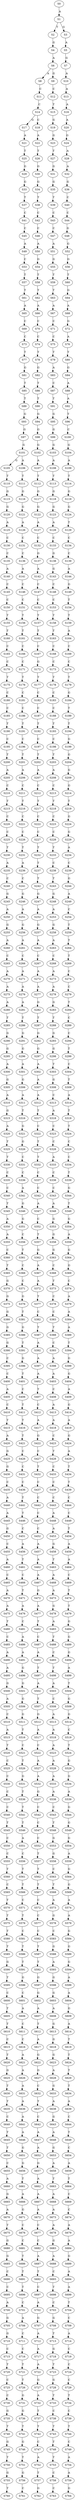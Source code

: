 strict digraph  {
	S0 -> S1 [ label = A ];
	S1 -> S2 [ label = T ];
	S1 -> S3 [ label = G ];
	S2 -> S4 [ label = G ];
	S3 -> S5 [ label = A ];
	S4 -> S6 [ label = A ];
	S5 -> S7 [ label = G ];
	S6 -> S8 [ label = A ];
	S6 -> S9 [ label = G ];
	S7 -> S10 [ label = A ];
	S8 -> S11 [ label = C ];
	S9 -> S12 [ label = C ];
	S10 -> S13 [ label = A ];
	S11 -> S14 [ label = C ];
	S12 -> S15 [ label = T ];
	S13 -> S16 [ label = A ];
	S14 -> S17 [ label = G ];
	S14 -> S18 [ label = C ];
	S15 -> S19 [ label = G ];
	S16 -> S20 [ label = A ];
	S17 -> S21 [ label = A ];
	S18 -> S22 [ label = A ];
	S19 -> S23 [ label = G ];
	S20 -> S24 [ label = G ];
	S21 -> S25 [ label = T ];
	S22 -> S26 [ label = T ];
	S23 -> S27 [ label = T ];
	S24 -> S28 [ label = A ];
	S25 -> S29 [ label = G ];
	S26 -> S30 [ label = G ];
	S27 -> S31 [ label = G ];
	S28 -> S32 [ label = A ];
	S29 -> S33 [ label = G ];
	S30 -> S34 [ label = G ];
	S31 -> S35 [ label = G ];
	S32 -> S36 [ label = G ];
	S33 -> S37 [ label = T ];
	S34 -> S38 [ label = T ];
	S35 -> S39 [ label = T ];
	S36 -> S40 [ label = C ];
	S37 -> S41 [ label = C ];
	S38 -> S42 [ label = C ];
	S39 -> S43 [ label = C ];
	S40 -> S44 [ label = C ];
	S41 -> S45 [ label = C ];
	S42 -> S46 [ label = C ];
	S43 -> S47 [ label = C ];
	S44 -> S48 [ label = G ];
	S45 -> S49 [ label = A ];
	S46 -> S50 [ label = A ];
	S47 -> S51 [ label = A ];
	S48 -> S52 [ label = G ];
	S49 -> S53 [ label = C ];
	S50 -> S54 [ label = G ];
	S51 -> S55 [ label = G ];
	S52 -> S56 [ label = G ];
	S53 -> S57 [ label = T ];
	S54 -> S58 [ label = T ];
	S55 -> S59 [ label = T ];
	S56 -> S60 [ label = T ];
	S57 -> S61 [ label = T ];
	S58 -> S62 [ label = T ];
	S59 -> S63 [ label = T ];
	S60 -> S64 [ label = G ];
	S61 -> S65 [ label = A ];
	S62 -> S66 [ label = A ];
	S63 -> S67 [ label = A ];
	S64 -> S68 [ label = A ];
	S65 -> S69 [ label = C ];
	S66 -> S70 [ label = C ];
	S67 -> S71 [ label = C ];
	S68 -> S72 [ label = G ];
	S69 -> S73 [ label = C ];
	S70 -> S74 [ label = C ];
	S71 -> S75 [ label = C ];
	S72 -> S76 [ label = A ];
	S73 -> S77 [ label = T ];
	S74 -> S78 [ label = T ];
	S75 -> S79 [ label = T ];
	S76 -> S80 [ label = T ];
	S77 -> S81 [ label = G ];
	S78 -> S82 [ label = G ];
	S79 -> S83 [ label = A ];
	S80 -> S84 [ label = G ];
	S81 -> S85 [ label = T ];
	S82 -> S86 [ label = T ];
	S83 -> S87 [ label = C ];
	S84 -> S88 [ label = A ];
	S85 -> S89 [ label = T ];
	S86 -> S90 [ label = T ];
	S87 -> S91 [ label = T ];
	S88 -> S92 [ label = A ];
	S89 -> S93 [ label = G ];
	S90 -> S94 [ label = G ];
	S91 -> S95 [ label = G ];
	S92 -> S96 [ label = T ];
	S93 -> S97 [ label = G ];
	S94 -> S98 [ label = G ];
	S95 -> S99 [ label = G ];
	S96 -> S100 [ label = C ];
	S97 -> S101 [ label = G ];
	S98 -> S102 [ label = G ];
	S99 -> S103 [ label = G ];
	S100 -> S104 [ label = G ];
	S101 -> S105 [ label = G ];
	S101 -> S106 [ label = A ];
	S102 -> S107 [ label = A ];
	S103 -> S108 [ label = A ];
	S104 -> S109 [ label = A ];
	S105 -> S110 [ label = T ];
	S106 -> S111 [ label = T ];
	S107 -> S112 [ label = T ];
	S108 -> S113 [ label = T ];
	S109 -> S114 [ label = T ];
	S110 -> S115 [ label = G ];
	S111 -> S116 [ label = G ];
	S112 -> S117 [ label = G ];
	S113 -> S118 [ label = G ];
	S114 -> S119 [ label = G ];
	S115 -> S120 [ label = G ];
	S116 -> S121 [ label = G ];
	S117 -> S122 [ label = G ];
	S118 -> S123 [ label = G ];
	S119 -> S124 [ label = G ];
	S120 -> S125 [ label = A ];
	S121 -> S126 [ label = A ];
	S122 -> S127 [ label = A ];
	S123 -> S128 [ label = A ];
	S124 -> S129 [ label = T ];
	S125 -> S130 [ label = C ];
	S126 -> S131 [ label = C ];
	S127 -> S132 [ label = C ];
	S128 -> S133 [ label = C ];
	S129 -> S134 [ label = C ];
	S130 -> S135 [ label = C ];
	S131 -> S136 [ label = C ];
	S132 -> S137 [ label = G ];
	S133 -> S138 [ label = G ];
	S134 -> S139 [ label = C ];
	S135 -> S140 [ label = A ];
	S136 -> S141 [ label = A ];
	S137 -> S142 [ label = A ];
	S138 -> S143 [ label = G ];
	S139 -> S144 [ label = A ];
	S140 -> S145 [ label = C ];
	S141 -> S146 [ label = C ];
	S142 -> S147 [ label = C ];
	S143 -> S148 [ label = C ];
	S144 -> S149 [ label = G ];
	S145 -> S150 [ label = C ];
	S146 -> S151 [ label = C ];
	S147 -> S152 [ label = C ];
	S148 -> S153 [ label = C ];
	S149 -> S154 [ label = T ];
	S150 -> S155 [ label = T ];
	S151 -> S156 [ label = T ];
	S152 -> S157 [ label = T ];
	S153 -> S158 [ label = T ];
	S154 -> S159 [ label = T ];
	S155 -> S160 [ label = T ];
	S156 -> S161 [ label = T ];
	S157 -> S162 [ label = T ];
	S158 -> S163 [ label = T ];
	S159 -> S164 [ label = A ];
	S160 -> S165 [ label = C ];
	S161 -> S166 [ label = C ];
	S162 -> S167 [ label = C ];
	S163 -> S168 [ label = C ];
	S164 -> S169 [ label = C ];
	S165 -> S170 [ label = C ];
	S166 -> S171 [ label = C ];
	S167 -> S172 [ label = G ];
	S168 -> S173 [ label = C ];
	S169 -> S174 [ label = C ];
	S170 -> S175 [ label = T ];
	S171 -> S176 [ label = T ];
	S172 -> S177 [ label = T ];
	S173 -> S178 [ label = T ];
	S174 -> S179 [ label = T ];
	S175 -> S180 [ label = C ];
	S176 -> S181 [ label = C ];
	S177 -> S182 [ label = C ];
	S178 -> S183 [ label = C ];
	S179 -> S184 [ label = G ];
	S180 -> S185 [ label = C ];
	S181 -> S186 [ label = C ];
	S182 -> S187 [ label = C ];
	S183 -> S188 [ label = C ];
	S184 -> S189 [ label = T ];
	S185 -> S190 [ label = T ];
	S186 -> S191 [ label = T ];
	S187 -> S192 [ label = T ];
	S188 -> S193 [ label = T ];
	S189 -> S194 [ label = T ];
	S190 -> S195 [ label = C ];
	S191 -> S196 [ label = C ];
	S192 -> S197 [ label = C ];
	S193 -> S198 [ label = C ];
	S194 -> S199 [ label = G ];
	S195 -> S200 [ label = T ];
	S196 -> S201 [ label = T ];
	S197 -> S202 [ label = T ];
	S198 -> S203 [ label = T ];
	S199 -> S204 [ label = G ];
	S200 -> S205 [ label = A ];
	S201 -> S206 [ label = A ];
	S202 -> S207 [ label = A ];
	S203 -> S208 [ label = A ];
	S204 -> S209 [ label = G ];
	S205 -> S210 [ label = C ];
	S206 -> S211 [ label = C ];
	S207 -> S212 [ label = C ];
	S208 -> S213 [ label = C ];
	S209 -> S214 [ label = G ];
	S210 -> S215 [ label = T ];
	S211 -> S216 [ label = T ];
	S212 -> S217 [ label = T ];
	S213 -> S218 [ label = T ];
	S214 -> S219 [ label = T ];
	S215 -> S220 [ label = C ];
	S216 -> S221 [ label = C ];
	S217 -> S222 [ label = C ];
	S218 -> S223 [ label = C ];
	S219 -> S224 [ label = G ];
	S220 -> S225 [ label = C ];
	S221 -> S226 [ label = C ];
	S222 -> S227 [ label = C ];
	S223 -> S228 [ label = C ];
	S224 -> S229 [ label = G ];
	S225 -> S230 [ label = T ];
	S226 -> S231 [ label = T ];
	S227 -> S232 [ label = T ];
	S228 -> S233 [ label = T ];
	S229 -> S234 [ label = A ];
	S230 -> S235 [ label = A ];
	S231 -> S236 [ label = A ];
	S232 -> S237 [ label = T ];
	S233 -> S238 [ label = C ];
	S234 -> S239 [ label = C ];
	S235 -> S240 [ label = C ];
	S236 -> S241 [ label = C ];
	S237 -> S242 [ label = T ];
	S238 -> S243 [ label = T ];
	S239 -> S244 [ label = G ];
	S240 -> S245 [ label = G ];
	S241 -> S246 [ label = G ];
	S242 -> S247 [ label = G ];
	S243 -> S248 [ label = G ];
	S244 -> S249 [ label = A ];
	S245 -> S250 [ label = A ];
	S246 -> S251 [ label = A ];
	S247 -> S252 [ label = A ];
	S248 -> S253 [ label = A ];
	S249 -> S254 [ label = C ];
	S250 -> S255 [ label = G ];
	S251 -> S256 [ label = G ];
	S252 -> S257 [ label = G ];
	S253 -> S258 [ label = G ];
	S254 -> S259 [ label = T ];
	S255 -> S260 [ label = A ];
	S256 -> S261 [ label = A ];
	S257 -> S262 [ label = A ];
	S258 -> S263 [ label = A ];
	S259 -> S264 [ label = T ];
	S260 -> S265 [ label = C ];
	S261 -> S266 [ label = C ];
	S262 -> S267 [ label = C ];
	S263 -> S268 [ label = C ];
	S264 -> S269 [ label = T ];
	S265 -> S270 [ label = A ];
	S266 -> S271 [ label = A ];
	S267 -> S272 [ label = A ];
	S268 -> S273 [ label = A ];
	S269 -> S274 [ label = C ];
	S270 -> S275 [ label = A ];
	S271 -> S276 [ label = A ];
	S272 -> S277 [ label = A ];
	S273 -> S278 [ label = A ];
	S274 -> S279 [ label = C ];
	S275 -> S280 [ label = A ];
	S276 -> S281 [ label = A ];
	S277 -> S282 [ label = G ];
	S278 -> S283 [ label = G ];
	S279 -> S284 [ label = T ];
	S280 -> S285 [ label = T ];
	S281 -> S286 [ label = T ];
	S282 -> S287 [ label = T ];
	S283 -> S288 [ label = T ];
	S284 -> S289 [ label = C ];
	S285 -> S290 [ label = G ];
	S286 -> S291 [ label = G ];
	S287 -> S292 [ label = G ];
	S288 -> S293 [ label = G ];
	S289 -> S294 [ label = C ];
	S290 -> S295 [ label = G ];
	S291 -> S296 [ label = G ];
	S292 -> S297 [ label = G ];
	S293 -> S298 [ label = G ];
	S294 -> S299 [ label = T ];
	S295 -> S300 [ label = A ];
	S296 -> S301 [ label = A ];
	S297 -> S302 [ label = A ];
	S298 -> S303 [ label = T ];
	S299 -> S304 [ label = C ];
	S300 -> S305 [ label = G ];
	S301 -> S306 [ label = G ];
	S302 -> S307 [ label = A ];
	S303 -> S308 [ label = G ];
	S304 -> S309 [ label = T ];
	S305 -> S310 [ label = A ];
	S306 -> S311 [ label = A ];
	S307 -> S312 [ label = A ];
	S308 -> S313 [ label = C ];
	S309 -> S314 [ label = A ];
	S310 -> S315 [ label = G ];
	S311 -> S316 [ label = T ];
	S312 -> S317 [ label = T ];
	S313 -> S318 [ label = A ];
	S314 -> S319 [ label = T ];
	S315 -> S320 [ label = A ];
	S316 -> S321 [ label = G ];
	S317 -> S322 [ label = C ];
	S318 -> S323 [ label = C ];
	S319 -> S324 [ label = T ];
	S320 -> S325 [ label = T ];
	S321 -> S326 [ label = G ];
	S322 -> S327 [ label = T ];
	S323 -> S328 [ label = C ];
	S324 -> S329 [ label = C ];
	S325 -> S330 [ label = T ];
	S326 -> S331 [ label = C ];
	S327 -> S332 [ label = T ];
	S328 -> S333 [ label = A ];
	S329 -> S334 [ label = C ];
	S330 -> S335 [ label = C ];
	S331 -> S336 [ label = C ];
	S332 -> S337 [ label = C ];
	S333 -> S338 [ label = C ];
	S334 -> S339 [ label = T ];
	S335 -> S340 [ label = C ];
	S336 -> S341 [ label = A ];
	S337 -> S342 [ label = C ];
	S338 -> S343 [ label = C ];
	S339 -> S344 [ label = G ];
	S340 -> S345 [ label = T ];
	S341 -> S346 [ label = G ];
	S342 -> S347 [ label = A ];
	S343 -> S348 [ label = A ];
	S344 -> S349 [ label = T ];
	S345 -> S350 [ label = A ];
	S346 -> S351 [ label = G ];
	S347 -> S352 [ label = C ];
	S348 -> S353 [ label = G ];
	S349 -> S354 [ label = G ];
	S350 -> S355 [ label = A ];
	S351 -> S356 [ label = C ];
	S352 -> S357 [ label = T ];
	S353 -> S358 [ label = G ];
	S354 -> S359 [ label = A ];
	S355 -> S360 [ label = C ];
	S356 -> S361 [ label = T ];
	S357 -> S362 [ label = G ];
	S358 -> S363 [ label = G ];
	S359 -> S364 [ label = G ];
	S360 -> S365 [ label = T ];
	S361 -> S366 [ label = C ];
	S362 -> S367 [ label = A ];
	S363 -> S368 [ label = C ];
	S364 -> S369 [ label = G ];
	S365 -> S370 [ label = G ];
	S366 -> S371 [ label = C ];
	S367 -> S372 [ label = A ];
	S368 -> S373 [ label = T ];
	S369 -> S374 [ label = C ];
	S370 -> S375 [ label = G ];
	S371 -> S376 [ label = G ];
	S372 -> S377 [ label = T ];
	S373 -> S378 [ label = C ];
	S374 -> S379 [ label = A ];
	S375 -> S380 [ label = G ];
	S376 -> S381 [ label = T ];
	S377 -> S382 [ label = C ];
	S378 -> S383 [ label = C ];
	S379 -> S384 [ label = A ];
	S380 -> S385 [ label = G ];
	S381 -> S386 [ label = G ];
	S382 -> S387 [ label = T ];
	S383 -> S388 [ label = T ];
	S384 -> S389 [ label = A ];
	S385 -> S390 [ label = G ];
	S386 -> S391 [ label = T ];
	S387 -> S392 [ label = A ];
	S388 -> S393 [ label = C ];
	S389 -> S394 [ label = T ];
	S390 -> S395 [ label = C ];
	S391 -> S396 [ label = G ];
	S392 -> S397 [ label = A ];
	S393 -> S398 [ label = A ];
	S394 -> S399 [ label = G ];
	S395 -> S400 [ label = C ];
	S396 -> S401 [ label = T ];
	S397 -> S402 [ label = A ];
	S398 -> S403 [ label = A ];
	S399 -> S404 [ label = G ];
	S400 -> S405 [ label = A ];
	S401 -> S406 [ label = C ];
	S402 -> S407 [ label = T ];
	S403 -> S408 [ label = C ];
	S404 -> S409 [ label = A ];
	S405 -> S410 [ label = C ];
	S406 -> S411 [ label = T ];
	S407 -> S412 [ label = C ];
	S408 -> S413 [ label = A ];
	S409 -> S414 [ label = G ];
	S410 -> S415 [ label = T ];
	S411 -> S416 [ label = T ];
	S412 -> S417 [ label = A ];
	S413 -> S418 [ label = A ];
	S414 -> S419 [ label = A ];
	S415 -> S420 [ label = A ];
	S416 -> S421 [ label = T ];
	S417 -> S422 [ label = G ];
	S418 -> S423 [ label = C ];
	S419 -> S424 [ label = G ];
	S420 -> S425 [ label = G ];
	S421 -> S426 [ label = C ];
	S422 -> S427 [ label = C ];
	S423 -> S428 [ label = T ];
	S424 -> S429 [ label = A ];
	S425 -> S430 [ label = G ];
	S426 -> S431 [ label = C ];
	S427 -> S432 [ label = T ];
	S428 -> S433 [ label = C ];
	S429 -> S434 [ label = T ];
	S430 -> S435 [ label = C ];
	S431 -> S436 [ label = C ];
	S432 -> S437 [ label = C ];
	S433 -> S438 [ label = C ];
	S434 -> S439 [ label = T ];
	S435 -> S440 [ label = A ];
	S436 -> S441 [ label = T ];
	S437 -> S442 [ label = C ];
	S438 -> S443 [ label = C ];
	S439 -> S444 [ label = C ];
	S440 -> S445 [ label = A ];
	S441 -> S446 [ label = T ];
	S442 -> S447 [ label = C ];
	S443 -> S448 [ label = A ];
	S444 -> S449 [ label = C ];
	S445 -> S450 [ label = G ];
	S446 -> S451 [ label = C ];
	S447 -> S452 [ label = C ];
	S448 -> S453 [ label = A ];
	S449 -> S454 [ label = T ];
	S450 -> S455 [ label = C ];
	S451 -> S456 [ label = A ];
	S452 -> S457 [ label = A ];
	S453 -> S458 [ label = G ];
	S454 -> S459 [ label = A ];
	S455 -> S460 [ label = A ];
	S456 -> S461 [ label = T ];
	S457 -> S462 [ label = A ];
	S458 -> S463 [ label = T ];
	S459 -> S464 [ label = A ];
	S460 -> S465 [ label = C ];
	S461 -> S466 [ label = C ];
	S462 -> S467 [ label = A ];
	S463 -> S468 [ label = A ];
	S464 -> S469 [ label = C ];
	S465 -> S470 [ label = A ];
	S466 -> S471 [ label = T ];
	S467 -> S472 [ label = G ];
	S468 -> S473 [ label = A ];
	S469 -> S474 [ label = T ];
	S470 -> S475 [ label = A ];
	S471 -> S476 [ label = A ];
	S472 -> S477 [ label = A ];
	S473 -> S478 [ label = G ];
	S474 -> S479 [ label = T ];
	S475 -> S480 [ label = T ];
	S476 -> S481 [ label = C ];
	S477 -> S482 [ label = T ];
	S478 -> S483 [ label = A ];
	S479 -> S484 [ label = G ];
	S480 -> S485 [ label = C ];
	S481 -> S486 [ label = A ];
	S482 -> S487 [ label = C ];
	S483 -> S488 [ label = T ];
	S484 -> S489 [ label = G ];
	S485 -> S490 [ label = A ];
	S486 -> S491 [ label = A ];
	S487 -> S492 [ label = A ];
	S488 -> S493 [ label = C ];
	S489 -> S494 [ label = G ];
	S490 -> S495 [ label = A ];
	S491 -> S496 [ label = G ];
	S492 -> S497 [ label = T ];
	S493 -> S498 [ label = T ];
	S494 -> S499 [ label = A ];
	S495 -> S500 [ label = G ];
	S496 -> S501 [ label = G ];
	S497 -> S502 [ label = A ];
	S498 -> S503 [ label = A ];
	S499 -> S504 [ label = T ];
	S500 -> S505 [ label = A ];
	S501 -> S506 [ label = G ];
	S502 -> S507 [ label = T ];
	S503 -> S508 [ label = C ];
	S504 -> S509 [ label = G ];
	S505 -> S510 [ label = C ];
	S506 -> S511 [ label = G ];
	S507 -> S512 [ label = G ];
	S508 -> S513 [ label = A ];
	S509 -> S514 [ label = G ];
	S510 -> S515 [ label = A ];
	S511 -> S516 [ label = T ];
	S512 -> S517 [ label = A ];
	S513 -> S518 [ label = A ];
	S514 -> S519 [ label = C ];
	S515 -> S520 [ label = T ];
	S516 -> S521 [ label = C ];
	S517 -> S522 [ label = C ];
	S518 -> S523 [ label = A ];
	S519 -> S524 [ label = T ];
	S520 -> S525 [ label = C ];
	S521 -> S526 [ label = T ];
	S522 -> S527 [ label = A ];
	S523 -> S528 [ label = A ];
	S524 -> S529 [ label = G ];
	S525 -> S530 [ label = C ];
	S526 -> S531 [ label = G ];
	S527 -> S532 [ label = A ];
	S528 -> S533 [ label = A ];
	S529 -> S534 [ label = G ];
	S530 -> S535 [ label = C ];
	S531 -> S536 [ label = T ];
	S532 -> S537 [ label = G ];
	S533 -> S538 [ label = A ];
	S534 -> S539 [ label = A ];
	S535 -> S540 [ label = C ];
	S536 -> S541 [ label = T ];
	S537 -> S542 [ label = C ];
	S538 -> S543 [ label = C ];
	S539 -> S544 [ label = G ];
	S540 -> S545 [ label = T ];
	S541 -> S546 [ label = T ];
	S542 -> S547 [ label = C ];
	S543 -> S548 [ label = T ];
	S544 -> S549 [ label = G ];
	S545 -> S550 [ label = C ];
	S546 -> S551 [ label = A ];
	S547 -> S552 [ label = C ];
	S548 -> S553 [ label = G ];
	S549 -> S554 [ label = G ];
	S550 -> S555 [ label = C ];
	S551 -> S556 [ label = C ];
	S552 -> S557 [ label = T ];
	S553 -> S558 [ label = G ];
	S554 -> S559 [ label = A ];
	S555 -> S560 [ label = T ];
	S556 -> S561 [ label = T ];
	S557 -> S562 [ label = T ];
	S558 -> S563 [ label = C ];
	S559 -> S564 [ label = G ];
	S560 -> S565 [ label = C ];
	S561 -> S566 [ label = T ];
	S562 -> S567 [ label = T ];
	S563 -> S568 [ label = T ];
	S564 -> S569 [ label = G ];
	S565 -> S570 [ label = T ];
	S566 -> S571 [ label = C ];
	S567 -> S572 [ label = C ];
	S568 -> S573 [ label = A ];
	S569 -> S574 [ label = A ];
	S570 -> S575 [ label = T ];
	S571 -> S576 [ label = T ];
	S572 -> S577 [ label = C ];
	S573 -> S578 [ label = G ];
	S574 -> S579 [ label = A ];
	S575 -> S580 [ label = T ];
	S576 -> S581 [ label = C ];
	S577 -> S582 [ label = C ];
	S578 -> S583 [ label = C ];
	S579 -> S584 [ label = G ];
	S580 -> S585 [ label = T ];
	S581 -> S586 [ label = T ];
	S582 -> S587 [ label = T ];
	S583 -> S588 [ label = G ];
	S584 -> S589 [ label = G ];
	S585 -> S590 [ label = G ];
	S586 -> S591 [ label = T ];
	S587 -> S592 [ label = T ];
	S588 -> S593 [ label = A ];
	S589 -> S594 [ label = G ];
	S590 -> S595 [ label = T ];
	S591 -> S596 [ label = G ];
	S592 -> S597 [ label = G ];
	S593 -> S598 [ label = G ];
	S594 -> S599 [ label = A ];
	S595 -> S600 [ label = C ];
	S596 -> S601 [ label = C ];
	S597 -> S602 [ label = G ];
	S598 -> S603 [ label = G ];
	S599 -> S604 [ label = A ];
	S600 -> S605 [ label = T ];
	S601 -> S606 [ label = A ];
	S602 -> S607 [ label = A ];
	S603 -> S608 [ label = A ];
	S604 -> S609 [ label = G ];
	S605 -> S610 [ label = T ];
	S606 -> S611 [ label = C ];
	S607 -> S612 [ label = T ];
	S608 -> S613 [ label = G ];
	S609 -> S614 [ label = A ];
	S610 -> S615 [ label = C ];
	S611 -> S616 [ label = C ];
	S612 -> S617 [ label = A ];
	S613 -> S618 [ label = G ];
	S614 -> S619 [ label = T ];
	S615 -> S620 [ label = T ];
	S616 -> S621 [ label = A ];
	S617 -> S622 [ label = G ];
	S618 -> S623 [ label = G ];
	S619 -> S624 [ label = T ];
	S620 -> S625 [ label = G ];
	S621 -> S626 [ label = A ];
	S622 -> S627 [ label = G ];
	S623 -> S628 [ label = A ];
	S624 -> S629 [ label = T ];
	S625 -> S630 [ label = T ];
	S626 -> S631 [ label = A ];
	S627 -> S632 [ label = C ];
	S628 -> S633 [ label = G ];
	S629 -> S634 [ label = T ];
	S630 -> S635 [ label = T ];
	S631 -> S636 [ label = A ];
	S632 -> S637 [ label = T ];
	S633 -> S638 [ label = A ];
	S634 -> S639 [ label = A ];
	S635 -> S640 [ label = C ];
	S636 -> S641 [ label = A ];
	S637 -> S642 [ label = C ];
	S638 -> S643 [ label = G ];
	S639 -> S644 [ label = C ];
	S640 -> S645 [ label = T ];
	S641 -> S646 [ label = A ];
	S642 -> S647 [ label = A ];
	S643 -> S648 [ label = A ];
	S644 -> S649 [ label = T ];
	S645 -> S650 [ label = T ];
	S646 -> S651 [ label = G ];
	S647 -> S652 [ label = A ];
	S648 -> S653 [ label = G ];
	S649 -> S654 [ label = C ];
	S650 -> S655 [ label = C ];
	S651 -> S656 [ label = G ];
	S652 -> S657 [ label = G ];
	S653 -> S658 [ label = A ];
	S654 -> S659 [ label = A ];
	S655 -> S660 [ label = A ];
	S656 -> S661 [ label = T ];
	S657 -> S662 [ label = A ];
	S658 -> S663 [ label = T ];
	S659 -> S664 [ label = T ];
	S660 -> S665 [ label = G ];
	S661 -> S666 [ label = A ];
	S662 -> S667 [ label = A ];
	S663 -> S668 [ label = A ];
	S664 -> S669 [ label = C ];
	S665 -> S670 [ label = A ];
	S666 -> S671 [ label = G ];
	S667 -> S672 [ label = A ];
	S668 -> S673 [ label = A ];
	S669 -> S674 [ label = C ];
	S670 -> S675 [ label = T ];
	S671 -> S676 [ label = C ];
	S672 -> S677 [ label = C ];
	S673 -> S678 [ label = A ];
	S674 -> S679 [ label = A ];
	S675 -> S680 [ label = G ];
	S676 -> S681 [ label = C ];
	S677 -> S682 [ label = C ];
	S678 -> S683 [ label = G ];
	S679 -> S684 [ label = A ];
	S680 -> S685 [ label = G ];
	S681 -> S686 [ label = T ];
	S682 -> S687 [ label = A ];
	S683 -> S688 [ label = A ];
	S684 -> S689 [ label = G ];
	S685 -> S690 [ label = C ];
	S686 -> S691 [ label = T ];
	S687 -> S692 [ label = T ];
	S688 -> S693 [ label = C ];
	S689 -> S694 [ label = A ];
	S690 -> S695 [ label = C ];
	S691 -> S696 [ label = T ];
	S692 -> S697 [ label = C ];
	S693 -> S698 [ label = T ];
	S694 -> S699 [ label = A ];
	S695 -> S700 [ label = A ];
	S696 -> S701 [ label = C ];
	S697 -> S702 [ label = A ];
	S698 -> S703 [ label = C ];
	S699 -> S704 [ label = T ];
	S700 -> S705 [ label = G ];
	S701 -> S706 [ label = A ];
	S702 -> S707 [ label = G ];
	S703 -> S708 [ label = G ];
	S704 -> S709 [ label = C ];
	S705 -> S710 [ label = G ];
	S706 -> S711 [ label = C ];
	S707 -> S712 [ label = A ];
	S708 -> S713 [ label = T ];
	S709 -> S714 [ label = A ];
	S710 -> S715 [ label = C ];
	S711 -> S716 [ label = C ];
	S712 -> S717 [ label = A ];
	S713 -> S718 [ label = G ];
	S714 -> S719 [ label = C ];
	S715 -> S720 [ label = T ];
	S716 -> S721 [ label = T ];
	S717 -> S722 [ label = A ];
	S718 -> S723 [ label = T ];
	S719 -> S724 [ label = C ];
	S720 -> S725 [ label = C ];
	S721 -> S726 [ label = T ];
	S722 -> S727 [ label = G ];
	S723 -> S728 [ label = G ];
	S724 -> S729 [ label = C ];
	S725 -> S730 [ label = C ];
	S726 -> S731 [ label = G ];
	S727 -> S732 [ label = A ];
	S728 -> S733 [ label = T ];
	S729 -> S734 [ label = T ];
	S730 -> S735 [ label = G ];
	S731 -> S736 [ label = G ];
	S732 -> S737 [ label = T ];
	S733 -> S738 [ label = C ];
	S734 -> S739 [ label = C ];
	S735 -> S740 [ label = T ];
	S736 -> S741 [ label = T ];
	S737 -> S742 [ label = T ];
	S738 -> S743 [ label = T ];
	S739 -> S744 [ label = T ];
	S740 -> S745 [ label = G ];
	S741 -> S746 [ label = G ];
	S742 -> S747 [ label = C ];
	S743 -> S748 [ label = T ];
	S744 -> S749 [ label = C ];
	S745 -> S750 [ label = T ];
	S746 -> S751 [ label = T ];
	S747 -> S752 [ label = A ];
	S748 -> S753 [ label = T ];
	S749 -> S754 [ label = A ];
	S750 -> S755 [ label = G ];
	S751 -> S756 [ label = G ];
	S752 -> S757 [ label = T ];
	S753 -> S758 [ label = C ];
	S754 -> S759 [ label = A ];
	S755 -> S760 [ label = T ];
	S756 -> S761 [ label = C ];
	S757 -> S762 [ label = G ];
	S758 -> S763 [ label = C ];
	S759 -> S764 [ label = G ];
}
